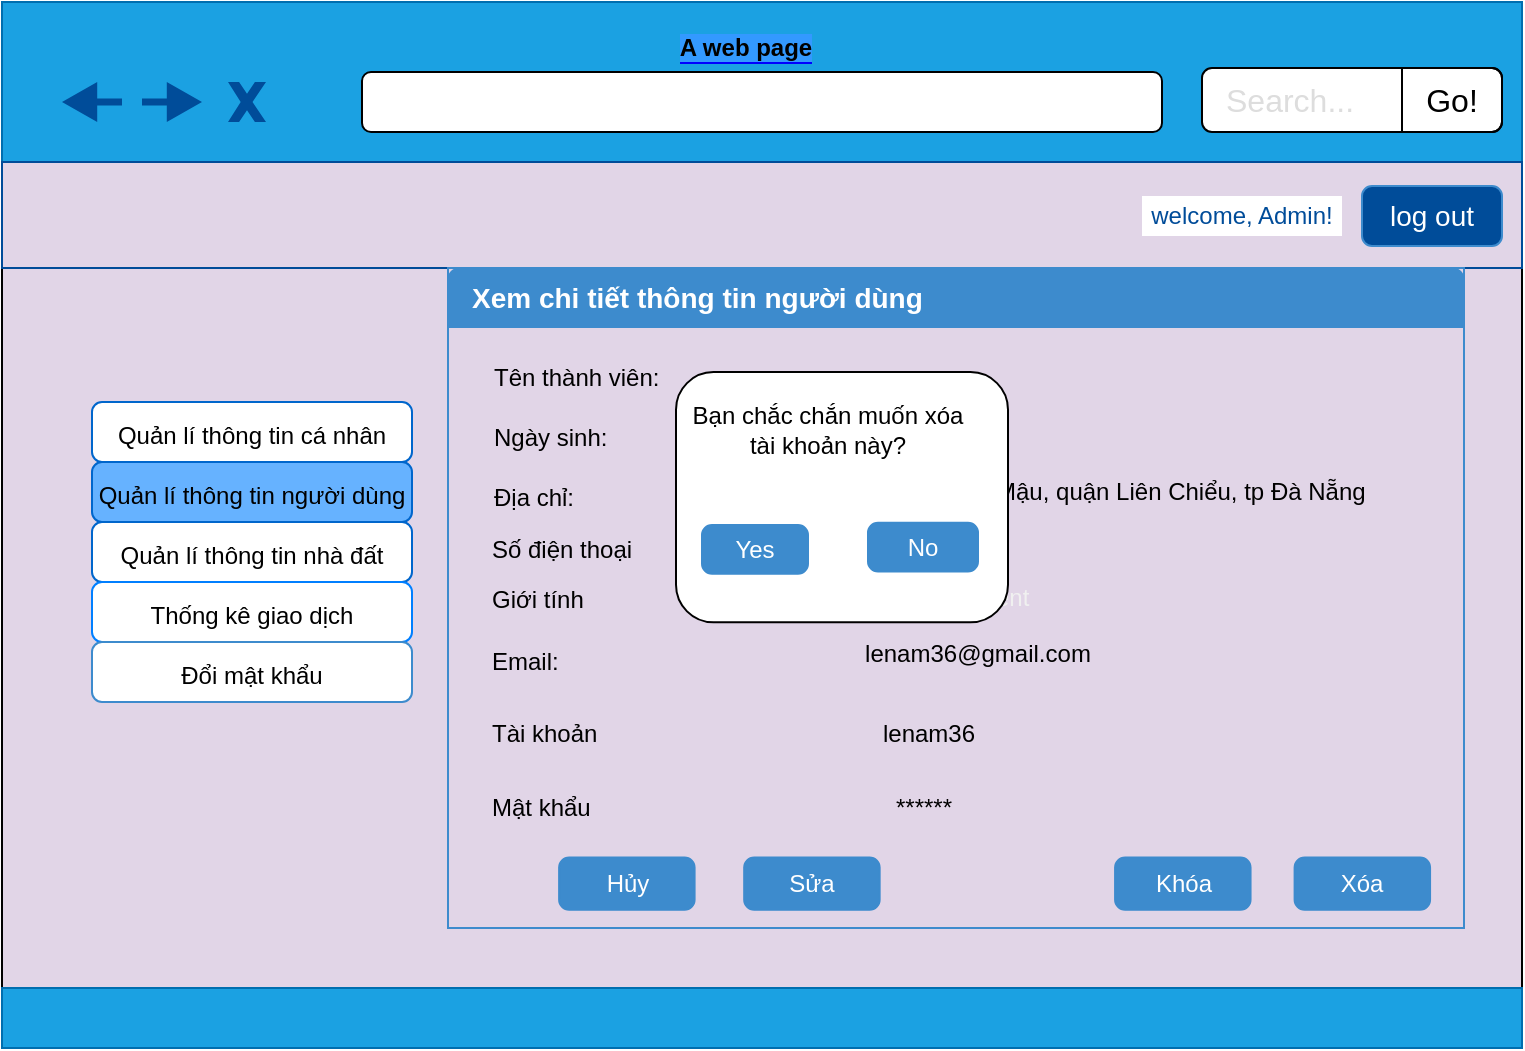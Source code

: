 <mxfile version="12.0.0" type="github" pages="1"><diagram id="NH0De1h8tEdP9LOJbd18" name="Page-1"><mxGraphModel dx="976" dy="483" grid="1" gridSize="10" guides="1" tooltips="1" connect="1" arrows="1" fold="1" page="1" pageScale="1" pageWidth="827" pageHeight="1169" math="0" shadow="0"><root><mxCell id="0"/><mxCell id="1" parent="0"/><mxCell id="H4DDcBMJjKnxO3FUkKOn-1" value="" style="rounded=0;whiteSpace=wrap;html=1;fillColor=#E1D5E7;" parent="1" vertex="1"><mxGeometry y="28" width="760" height="500" as="geometry"/></mxCell><mxCell id="H4DDcBMJjKnxO3FUkKOn-5" value="" style="rounded=0;whiteSpace=wrap;html=1;fillColor=#1ba1e2;strokeColor=#006EAF;fontColor=#ffffff;" parent="1" vertex="1"><mxGeometry y="27" width="760" height="80" as="geometry"/></mxCell><mxCell id="H4DDcBMJjKnxO3FUkKOn-6" value="" style="rounded=0;whiteSpace=wrap;html=1;fillColor=#1ba1e2;strokeColor=#006EAF;fontColor=#ffffff;" parent="1" vertex="1"><mxGeometry y="520" width="760" height="30" as="geometry"/></mxCell><mxCell id="H4DDcBMJjKnxO3FUkKOn-8" value="" style="rounded=1;whiteSpace=wrap;html=1;" parent="1" vertex="1"><mxGeometry x="180" y="62" width="400" height="30" as="geometry"/></mxCell><mxCell id="H4DDcBMJjKnxO3FUkKOn-29" value="Search..." style="html=1;shadow=0;shape=mxgraph.bootstrap.rrect;fillColor=#ffffff;rSize=5;strokeColor=#000000;align=left;spacingLeft=10;fontSize=16;fontColor=#dddddd;whiteSpace=wrap;" parent="1" vertex="1"><mxGeometry x="600" y="60" width="150" height="32" as="geometry"/></mxCell><mxCell id="H4DDcBMJjKnxO3FUkKOn-30" value="Go!" style="html=1;shadow=0;dashed=0;shape=mxgraph.bootstrap.rightButton;rSize=5;strokeColor=#000000;fillColor=none;fontSize=16;whiteSpace=wrap;resizeHeight=1;" parent="H4DDcBMJjKnxO3FUkKOn-29" vertex="1"><mxGeometry x="1" width="50" height="32" relative="1" as="geometry"><mxPoint x="-50" as="offset"/></mxGeometry></mxCell><mxCell id="H4DDcBMJjKnxO3FUkKOn-37" value="" style="verticalLabelPosition=bottom;verticalAlign=top;html=1;shape=mxgraph.basic.x;strokeColor=none;fillColor=#004C99;fontColor=#ffffff;" parent="1" vertex="1"><mxGeometry x="113" y="67" width="19" height="20" as="geometry"/></mxCell><mxCell id="H4DDcBMJjKnxO3FUkKOn-39" value="" style="shape=image;html=1;verticalAlign=top;verticalLabelPosition=bottom;labelBackgroundColor=#ffffff;imageAspect=0;aspect=fixed;image=https://cdn0.iconfinder.com/data/icons/my-house-1/512/09-house-128.png;fillColor=#0000FF;" parent="1" vertex="1"><mxGeometry x="140" y="62" width="30" height="30" as="geometry"/></mxCell><mxCell id="H4DDcBMJjKnxO3FUkKOn-49" value="" style="html=1;shadow=0;dashed=0;align=center;verticalAlign=middle;shape=mxgraph.arrows2.arrow;dy=0.82;dx=17.6;flipH=1;notch=0;labelBackgroundColor=#0000ff;fillColor=#004C99;strokeColor=none;" parent="1" vertex="1"><mxGeometry x="30" y="67" width="30" height="20" as="geometry"/></mxCell><mxCell id="H4DDcBMJjKnxO3FUkKOn-53" value="" style="html=1;shadow=0;dashed=0;align=center;verticalAlign=middle;shape=mxgraph.arrows2.arrow;dy=0.82;dx=17.6;flipH=1;notch=0;labelBackgroundColor=#0000ff;fillColor=#004C99;strokeColor=none;rotation=180;" parent="1" vertex="1"><mxGeometry x="70" y="67" width="30" height="20" as="geometry"/></mxCell><mxCell id="H4DDcBMJjKnxO3FUkKOn-56" value="&lt;b style=&quot;background-color: rgb(51 , 153 , 255)&quot;&gt;A web page&lt;/b&gt;" style="text;html=1;align=center;verticalAlign=middle;whiteSpace=wrap;rounded=0;labelBackgroundColor=#0000ff;" parent="1" vertex="1"><mxGeometry x="327" y="40" width="90" height="20" as="geometry"/></mxCell><mxCell id="cFiAQLyp_G1X_QWSbdbf-6" value="" style="rounded=0;whiteSpace=wrap;html=1;strokeColor=#004C99;fillColor=#E1D5E7;" parent="1" vertex="1"><mxGeometry y="107" width="760" height="53" as="geometry"/></mxCell><mxCell id="cFiAQLyp_G1X_QWSbdbf-7" value="log out" style="html=1;shadow=0;dashed=0;shape=mxgraph.bootstrap.rrect;rSize=5;fillColor=#004C99;align=center;strokeColor=#3D8BCD;fontColor=#ffffff;fontSize=14;whiteSpace=wrap;" parent="1" vertex="1"><mxGeometry x="680" y="119" width="70" height="30" as="geometry"/></mxCell><mxCell id="cFiAQLyp_G1X_QWSbdbf-8" value="&lt;font color=&quot;#004c99&quot;&gt;welcome, Admin!&lt;/font&gt;" style="text;html=1;strokeColor=none;fillColor=#FFFFFF;align=center;verticalAlign=middle;whiteSpace=wrap;rounded=0;" parent="1" vertex="1"><mxGeometry x="570" y="124" width="100" height="20" as="geometry"/></mxCell><mxCell id="cFiAQLyp_G1X_QWSbdbf-10" value="Panel content" style="text;html=1;strokeColor=#3D8BCD;fillColor=#E1D5E7;align=center;verticalAlign=middle;whiteSpace=wrap;rounded=0;shadow=0;dashed=0;fontFamily=Helvetica;fontSize=12;fontColor=#f0f0f0;" parent="1" vertex="1"><mxGeometry x="223" y="160" width="508" height="330" as="geometry"/></mxCell><mxCell id="cFiAQLyp_G1X_QWSbdbf-11" value="Xem chi tiết thông tin người dùng" style="html=1;shadow=0;dashed=0;shape=mxgraph.bootstrap.topButton;rSize=5;strokeColor=none;fillColor=#3D8BCD;fontColor=#ffffff;fontSize=14;fontStyle=1;align=left;spacingLeft=10;whiteSpace=wrap;resizeWidth=1;" parent="cFiAQLyp_G1X_QWSbdbf-10" vertex="1"><mxGeometry width="508.0" height="30" relative="1" as="geometry"/></mxCell><mxCell id="TJicubymbdmFiXvqGzna-4" value="Tên thành viên:" style="text;html=1;strokeColor=none;fillColor=none;align=left;verticalAlign=middle;whiteSpace=wrap;rounded=0;" parent="cFiAQLyp_G1X_QWSbdbf-10" vertex="1"><mxGeometry x="21.167" y="43.607" width="127" height="23.571" as="geometry"/></mxCell><mxCell id="TJicubymbdmFiXvqGzna-5" value="Ngày sinh:&lt;span style=&quot;font-family: &amp;#34;helvetica&amp;#34; , &amp;#34;arial&amp;#34; , sans-serif ; font-size: 0px ; white-space: nowrap&quot;&gt;%3CmxGraphModel%3E%3Croot%3E%3CmxCell%20id%3D%220%22%2F%3E%3CmxCell%20id%3D%221%22%20parent%3D%220%22%2F%3E%3CmxCell%20id%3D%222%22%20value%3D%22T%C3%AAn%20th%C3%A0nh%20vi%C3%AAn%3A%22%20style%3D%22text%3Bhtml%3D1%3BstrokeColor%3Dnone%3BfillColor%3Dnone%3Balign%3Dcenter%3BverticalAlign%3Dmiddle%3BwhiteSpace%3Dwrap%3Brounded%3D0%3B%22%20vertex%3D%221%22%20parent%3D%221%22%3E%3CmxGeometry%20x%3D%22252%22%20y%3D%22217%22%20width%3D%22120%22%20height%3D%2220%22%20as%3D%22geometry%22%2F%3E%3C%2FmxCell%3E%3C%2Froot%3E%3C%2FmxGraphModel%3E&lt;/span&gt;&lt;span style=&quot;font-family: &amp;#34;helvetica&amp;#34; , &amp;#34;arial&amp;#34; , sans-serif ; font-size: 0px ; white-space: nowrap&quot;&gt;%3CmxGraphModel%3E%3Croot%3E%3CmxCell%20id%3D%220%22%2F%3E%3CmxCell%20id%3D%221%22%20parent%3D%220%22%2F%3E%3CmxCell%20id%3D%222%22%20value%3D%22T%C3%AAn%20th%C3%A0nh%20vi%C3%AAn%3A%22%20style%3D%22text%3Bhtml%3D1%3BstrokeColor%3Dnone%3BfillColor%3Dnone%3Balign%3Dcenter%3BverticalAlign%3Dmiddle%3BwhiteSpace%3Dwrap%3Brounded%3D0%3B%22%20vertex%3D%221%22%20parent%3D%221%22%3E%3CmxGeometry%20x%3D%22252%22%20y%3D%22217%22%20width%3D%22120%22%20height%3D%2220%22%20as%3D%22geometry%22%2F%3E%3C%2FmxCell%3E%3C%2Froot%3E%3C%2FmxGraphModel%3E&lt;/span&gt;" style="text;html=1;strokeColor=none;fillColor=none;align=left;verticalAlign=middle;whiteSpace=wrap;rounded=0;" parent="cFiAQLyp_G1X_QWSbdbf-10" vertex="1"><mxGeometry x="21.167" y="73.071" width="127" height="23.571" as="geometry"/></mxCell><mxCell id="TJicubymbdmFiXvqGzna-6" value="Địa chỉ:" style="text;html=1;strokeColor=none;fillColor=none;align=left;verticalAlign=middle;whiteSpace=wrap;rounded=0;" parent="cFiAQLyp_G1X_QWSbdbf-10" vertex="1"><mxGeometry x="21" y="102.987" width="110" height="23.255" as="geometry"/></mxCell><mxCell id="TJicubymbdmFiXvqGzna-8" value="Số điện thoại" style="text;html=1;strokeColor=none;fillColor=none;align=left;verticalAlign=middle;whiteSpace=wrap;rounded=0;" parent="cFiAQLyp_G1X_QWSbdbf-10" vertex="1"><mxGeometry x="20" y="129.564" width="118" height="23.255" as="geometry"/></mxCell><mxCell id="TJicubymbdmFiXvqGzna-9" value="Giới tính" style="text;html=1;strokeColor=none;fillColor=none;align=left;verticalAlign=middle;whiteSpace=wrap;rounded=0;" parent="cFiAQLyp_G1X_QWSbdbf-10" vertex="1"><mxGeometry x="20" y="155.034" width="120" height="22.148" as="geometry"/></mxCell><mxCell id="TJicubymbdmFiXvqGzna-10" value="Email:" style="text;html=1;strokeColor=none;fillColor=none;align=left;verticalAlign=middle;whiteSpace=wrap;rounded=0;" parent="cFiAQLyp_G1X_QWSbdbf-10" vertex="1"><mxGeometry x="20" y="184.933" width="120" height="23.255" as="geometry"/></mxCell><mxCell id="TJicubymbdmFiXvqGzna-11" value="Tài khoản" style="text;html=1;strokeColor=none;fillColor=none;align=left;verticalAlign=middle;whiteSpace=wrap;rounded=0;" parent="cFiAQLyp_G1X_QWSbdbf-10" vertex="1"><mxGeometry x="20" y="221.477" width="118" height="23.255" as="geometry"/></mxCell><mxCell id="TJicubymbdmFiXvqGzna-12" value="Mật khẩu" style="text;html=1;strokeColor=none;fillColor=none;align=left;verticalAlign=middle;whiteSpace=wrap;rounded=0;" parent="cFiAQLyp_G1X_QWSbdbf-10" vertex="1"><mxGeometry x="20" y="258.02" width="120" height="23.255" as="geometry"/></mxCell><mxCell id="TJicubymbdmFiXvqGzna-32" value="Sửa&lt;span style=&quot;color: rgb(0 , 0 , 0) ; font-family: &amp;#34;helvetica&amp;#34; , &amp;#34;arial&amp;#34; , sans-serif ; font-size: 0px ; white-space: nowrap&quot;&gt;%3CmxGraphModel%3E%3Croot%3E%3CmxCell%20id%3D%220%22%2F%3E%3CmxCell%20id%3D%221%22%20parent%3D%220%22%2F%3E%3CmxCell%20id%3D%222%22%20value%3D%22H%E1%BB%A7y%22%20style%3D%22html%3D1%3Bshadow%3D0%3Bdashed%3D0%3Bshape%3Dmxgraph.bootstrap.rrect%3BrSize%3D5%3BfillColor%3D%233D8BCD%3Balign%3Dcenter%3BstrokeColor%3D%233D8BCD%3BfontColor%3D%23ffffff%3BfontSize%3D12%3BwhiteSpace%3Dwrap%3B%22%20vertex%3D%221%22%20parent%3D%221%22%3E%3CmxGeometry%20x%3D%22331%22%20y%3D%22438.145%22%20width%3D%2264%22%20height%3D%2223.634%22%20as%3D%22geometry%22%2F%3E%3C%2FmxCell%3E%3C%2Froot%3E%3C%2FmxGraphModel%3E&lt;/span&gt;" style="html=1;shadow=0;dashed=0;shape=mxgraph.bootstrap.rrect;rSize=5;fillColor=#3D8BCD;align=center;strokeColor=#3D8BCD;fontColor=#ffffff;fontSize=12;whiteSpace=wrap;" parent="cFiAQLyp_G1X_QWSbdbf-10" vertex="1"><mxGeometry x="148.092" y="294.724" width="67.733" height="26.172" as="geometry"/></mxCell><mxCell id="wmSUmcDyg6zMlBoClsCX-1" value="Lê Nam" style="text;html=1;strokeColor=none;fillColor=none;align=center;verticalAlign=middle;whiteSpace=wrap;rounded=0;" parent="cFiAQLyp_G1X_QWSbdbf-10" vertex="1"><mxGeometry x="183.092" y="44.379" width="102.658" height="22.759" as="geometry"/></mxCell><mxCell id="wmSUmcDyg6zMlBoClsCX-2" value="20/01/1987" style="text;html=1;strokeColor=none;fillColor=none;align=center;verticalAlign=middle;whiteSpace=wrap;rounded=0;" parent="cFiAQLyp_G1X_QWSbdbf-10" vertex="1"><mxGeometry x="190.5" y="77.379" width="95.25" height="14.793" as="geometry"/></mxCell><mxCell id="wmSUmcDyg6zMlBoClsCX-6" value="80 Hồ Tùng Mậu, quận Liên Chiểu, tp Đà Nẵng" style="text;html=1;strokeColor=none;fillColor=none;align=center;verticalAlign=middle;whiteSpace=wrap;rounded=0;" parent="cFiAQLyp_G1X_QWSbdbf-10" vertex="1"><mxGeometry x="195.792" y="100.138" width="275.167" height="22.759" as="geometry"/></mxCell><mxCell id="wmSUmcDyg6zMlBoClsCX-8" value="0123456789" style="text;html=1;strokeColor=none;fillColor=none;align=center;verticalAlign=middle;whiteSpace=wrap;rounded=0;" parent="cFiAQLyp_G1X_QWSbdbf-10" vertex="1"><mxGeometry x="195.792" y="133.138" width="89.958" height="22.759" as="geometry"/></mxCell><mxCell id="wmSUmcDyg6zMlBoClsCX-9" value="Nam" style="text;html=1;strokeColor=none;fillColor=none;align=center;verticalAlign=middle;whiteSpace=wrap;rounded=0;" parent="cFiAQLyp_G1X_QWSbdbf-10" vertex="1"><mxGeometry x="206.375" y="155.897" width="42.333" height="22.759" as="geometry"/></mxCell><mxCell id="wmSUmcDyg6zMlBoClsCX-12" value="lenam36@gmail.com" style="text;html=1;strokeColor=none;fillColor=none;align=center;verticalAlign=middle;whiteSpace=wrap;rounded=0;" parent="cFiAQLyp_G1X_QWSbdbf-10" vertex="1"><mxGeometry x="195.792" y="182.069" width="137.583" height="22.759" as="geometry"/></mxCell><mxCell id="wmSUmcDyg6zMlBoClsCX-13" value="lenam36" style="text;html=1;strokeColor=none;fillColor=none;align=center;verticalAlign=middle;whiteSpace=wrap;rounded=0;" parent="cFiAQLyp_G1X_QWSbdbf-10" vertex="1"><mxGeometry x="206.375" y="221.897" width="68.792" height="22.759" as="geometry"/></mxCell><mxCell id="wmSUmcDyg6zMlBoClsCX-14" value="******" style="text;html=1;strokeColor=none;fillColor=none;align=center;verticalAlign=middle;whiteSpace=wrap;rounded=0;" parent="cFiAQLyp_G1X_QWSbdbf-10" vertex="1"><mxGeometry x="216.958" y="258.31" width="42.333" height="22.759" as="geometry"/></mxCell><mxCell id="wmSUmcDyg6zMlBoClsCX-16" value="Xóa" style="html=1;shadow=0;dashed=0;shape=mxgraph.bootstrap.rrect;rSize=5;fillColor=#3D8BCD;align=center;strokeColor=#3D8BCD;fontColor=#ffffff;fontSize=12;whiteSpace=wrap;" parent="cFiAQLyp_G1X_QWSbdbf-10" vertex="1"><mxGeometry x="423.3" y="294.724" width="67.733" height="26.172" as="geometry"/></mxCell><mxCell id="wmSUmcDyg6zMlBoClsCX-15" value="Khóa" style="html=1;shadow=0;dashed=0;shape=mxgraph.bootstrap.rrect;rSize=5;fillColor=#3D8BCD;align=center;strokeColor=#3D8BCD;fontColor=#ffffff;fontSize=12;whiteSpace=wrap;" parent="cFiAQLyp_G1X_QWSbdbf-10" vertex="1"><mxGeometry x="333.542" y="294.724" width="67.733" height="26.172" as="geometry"/></mxCell><mxCell id="wmSUmcDyg6zMlBoClsCX-17" value="Hủy" style="html=1;shadow=0;dashed=0;shape=mxgraph.bootstrap.rrect;rSize=5;fillColor=#3D8BCD;align=center;strokeColor=#3D8BCD;fontColor=#ffffff;fontSize=12;whiteSpace=wrap;" parent="cFiAQLyp_G1X_QWSbdbf-10" vertex="1"><mxGeometry x="55.562" y="294.724" width="67.733" height="26.172" as="geometry"/></mxCell><mxCell id="JPNNBTw6RqqcxKIKhgP--1" value="" style="rounded=1;whiteSpace=wrap;html=1;fillColor=#FFFFFF;" parent="cFiAQLyp_G1X_QWSbdbf-10" vertex="1"><mxGeometry x="114" y="52.047" width="166" height="125.134" as="geometry"/></mxCell><mxCell id="JPNNBTw6RqqcxKIKhgP--2" value="Bạn chắc chắn muốn xóa tài khoản này?" style="text;html=1;strokeColor=none;fillColor=none;align=center;verticalAlign=middle;whiteSpace=wrap;rounded=0;" parent="cFiAQLyp_G1X_QWSbdbf-10" vertex="1"><mxGeometry x="120" y="63.121" width="140" height="36.544" as="geometry"/></mxCell><mxCell id="JPNNBTw6RqqcxKIKhgP--3" value="Yes" style="html=1;shadow=0;dashed=0;shape=mxgraph.bootstrap.rrect;rSize=5;fillColor=#3D8BCD;align=center;strokeColor=#3D8BCD;fontColor=#ffffff;fontSize=12;whiteSpace=wrap;" parent="cFiAQLyp_G1X_QWSbdbf-10" vertex="1"><mxGeometry x="127" y="128.456" width="53" height="24.362" as="geometry"/></mxCell><mxCell id="JPNNBTw6RqqcxKIKhgP--4" value="No" style="html=1;shadow=0;dashed=0;shape=mxgraph.bootstrap.rrect;rSize=5;fillColor=#3D8BCD;align=center;strokeColor=#3D8BCD;fontColor=#ffffff;fontSize=12;whiteSpace=wrap;" parent="cFiAQLyp_G1X_QWSbdbf-10" vertex="1"><mxGeometry x="210" y="127.349" width="55" height="24.362" as="geometry"/></mxCell><mxCell id="6NtRQZqY0L_buCPkxZ3Z-6" value="&lt;font style=&quot;font-size: 12px&quot;&gt;Quản lí thông tin cá nhân&lt;/font&gt;" style="html=1;shadow=0;dashed=0;shape=mxgraph.bootstrap.rrect;rSize=5;strokeColor=#0066CC;fillColor=#ffffff;align=center;fontSize=16;whiteSpace=wrap;" parent="1" vertex="1"><mxGeometry x="45" y="227" width="160" height="30" as="geometry"/></mxCell><mxCell id="6NtRQZqY0L_buCPkxZ3Z-7" value="&lt;span style=&quot;white-space: normal&quot;&gt;&lt;font style=&quot;font-size: 12px&quot;&gt;Quản lí thông tin người dùng&lt;/font&gt;&lt;/span&gt;" style="html=1;shadow=0;dashed=0;shape=mxgraph.bootstrap.rrect;rSize=5;strokeColor=#0066CC;fillColor=#66B2FF;align=center;fontSize=16;whiteSpace=wrap;" parent="1" vertex="1"><mxGeometry x="45" y="257" width="160" height="30" as="geometry"/></mxCell><mxCell id="6NtRQZqY0L_buCPkxZ3Z-8" value="&lt;span style=&quot;font-size: 12px&quot;&gt;Quản lí thông tin nhà đất&lt;/span&gt;" style="html=1;shadow=0;dashed=0;shape=mxgraph.bootstrap.rrect;rSize=5;strokeColor=#0066CC;fillColor=#ffffff;align=center;fontSize=16;whiteSpace=wrap;" parent="1" vertex="1"><mxGeometry x="45" y="287" width="160" height="30" as="geometry"/></mxCell><mxCell id="6NtRQZqY0L_buCPkxZ3Z-9" value="&lt;span style=&quot;font-size: 12px&quot;&gt;Thống kê giao dịch&lt;/span&gt;" style="html=1;shadow=0;dashed=0;shape=mxgraph.bootstrap.rrect;rSize=5;strokeColor=#007FFF;fillColor=#ffffff;align=center;fontSize=16;whiteSpace=wrap;" parent="1" vertex="1"><mxGeometry x="45" y="317" width="160" height="30" as="geometry"/></mxCell><mxCell id="6NtRQZqY0L_buCPkxZ3Z-10" value="&lt;font style=&quot;font-size: 12px&quot;&gt;Đổi mật khẩu&lt;/font&gt;" style="html=1;shadow=0;dashed=0;shape=mxgraph.bootstrap.rrect;rSize=5;strokeColor=#3D8BCD;fillColor=#FFFFFF;align=center;fontSize=16;whiteSpace=wrap;" parent="1" vertex="1"><mxGeometry x="45" y="347" width="160" height="30" as="geometry"/></mxCell></root></mxGraphModel></diagram></mxfile>
